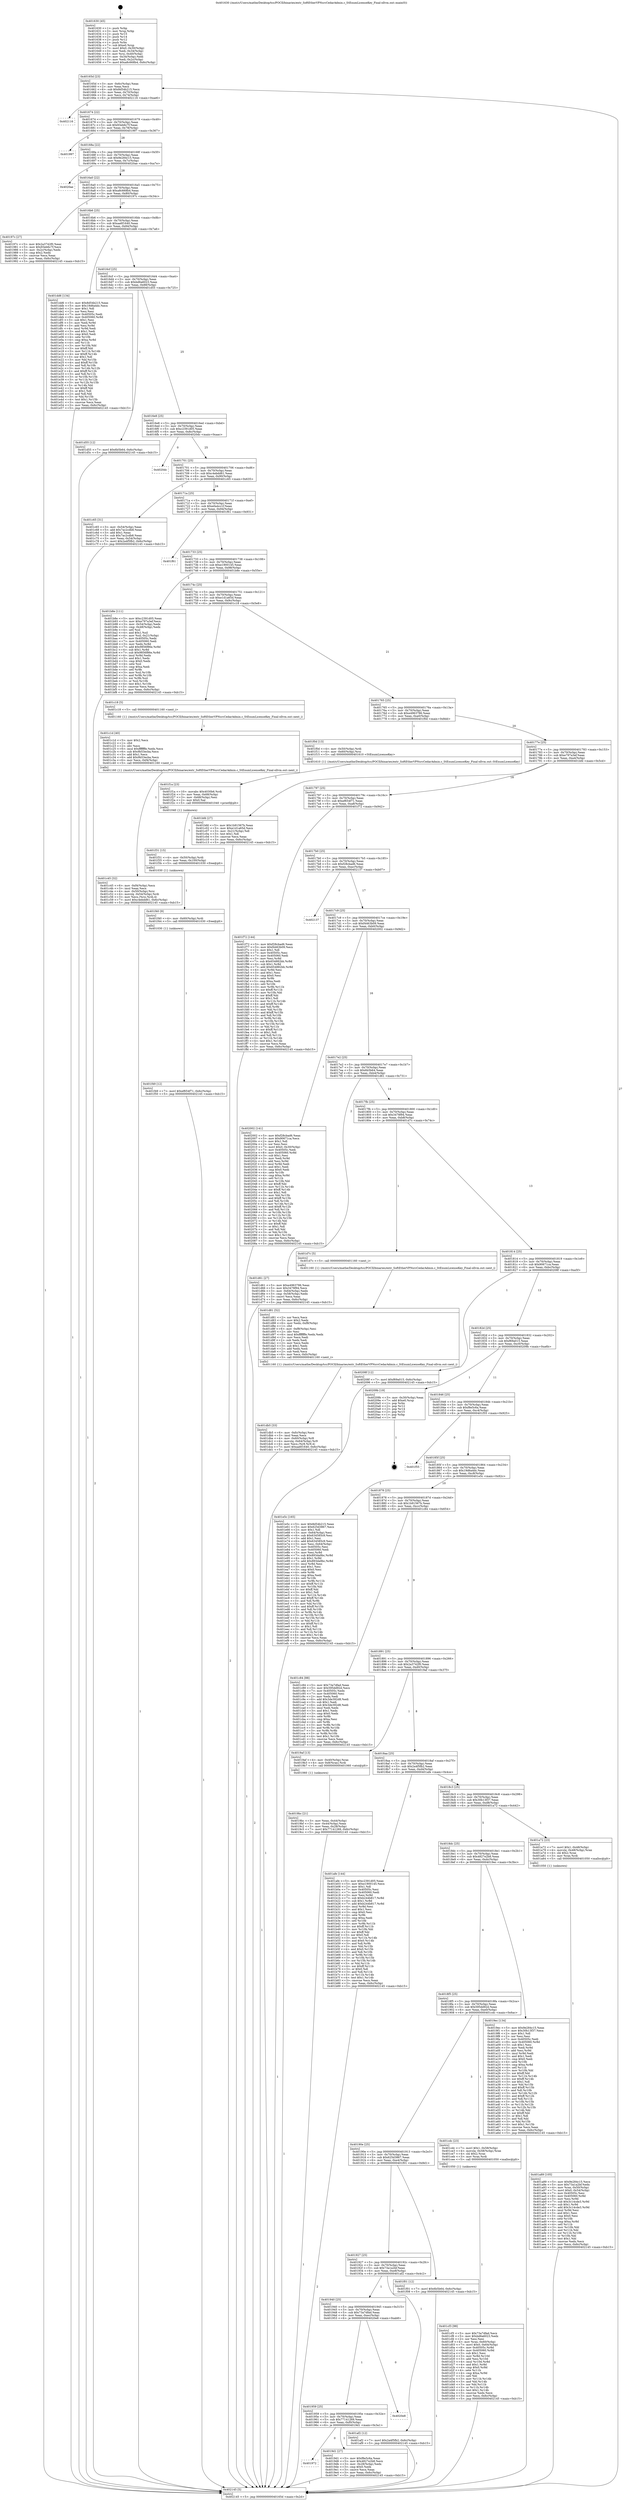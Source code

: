 digraph "0x401630" {
  label = "0x401630 (/mnt/c/Users/mathe/Desktop/tcc/POCII/binaries/extr_SoftEtherVPNsrcCedarAdmin.c_StEnumLicenseKey_Final-ollvm.out::main(0))"
  labelloc = "t"
  node[shape=record]

  Entry [label="",width=0.3,height=0.3,shape=circle,fillcolor=black,style=filled]
  "0x40165d" [label="{
     0x40165d [23]\l
     | [instrs]\l
     &nbsp;&nbsp;0x40165d \<+3\>: mov -0x6c(%rbp),%eax\l
     &nbsp;&nbsp;0x401660 \<+2\>: mov %eax,%ecx\l
     &nbsp;&nbsp;0x401662 \<+6\>: sub $0x8d54b215,%ecx\l
     &nbsp;&nbsp;0x401668 \<+3\>: mov %eax,-0x70(%rbp)\l
     &nbsp;&nbsp;0x40166b \<+3\>: mov %ecx,-0x74(%rbp)\l
     &nbsp;&nbsp;0x40166e \<+6\>: je 0000000000402116 \<main+0xae6\>\l
  }"]
  "0x402116" [label="{
     0x402116\l
  }", style=dashed]
  "0x401674" [label="{
     0x401674 [22]\l
     | [instrs]\l
     &nbsp;&nbsp;0x401674 \<+5\>: jmp 0000000000401679 \<main+0x49\>\l
     &nbsp;&nbsp;0x401679 \<+3\>: mov -0x70(%rbp),%eax\l
     &nbsp;&nbsp;0x40167c \<+5\>: sub $0x93eb6c7f,%eax\l
     &nbsp;&nbsp;0x401681 \<+3\>: mov %eax,-0x78(%rbp)\l
     &nbsp;&nbsp;0x401684 \<+6\>: je 0000000000401997 \<main+0x367\>\l
  }"]
  Exit [label="",width=0.3,height=0.3,shape=circle,fillcolor=black,style=filled,peripheries=2]
  "0x401997" [label="{
     0x401997\l
  }", style=dashed]
  "0x40168a" [label="{
     0x40168a [22]\l
     | [instrs]\l
     &nbsp;&nbsp;0x40168a \<+5\>: jmp 000000000040168f \<main+0x5f\>\l
     &nbsp;&nbsp;0x40168f \<+3\>: mov -0x70(%rbp),%eax\l
     &nbsp;&nbsp;0x401692 \<+5\>: sub $0x9e284c15,%eax\l
     &nbsp;&nbsp;0x401697 \<+3\>: mov %eax,-0x7c(%rbp)\l
     &nbsp;&nbsp;0x40169a \<+6\>: je 00000000004020ae \<main+0xa7e\>\l
  }"]
  "0x401f49" [label="{
     0x401f49 [12]\l
     | [instrs]\l
     &nbsp;&nbsp;0x401f49 \<+7\>: movl $0xef654f71,-0x6c(%rbp)\l
     &nbsp;&nbsp;0x401f50 \<+5\>: jmp 0000000000402145 \<main+0xb15\>\l
  }"]
  "0x4020ae" [label="{
     0x4020ae\l
  }", style=dashed]
  "0x4016a0" [label="{
     0x4016a0 [22]\l
     | [instrs]\l
     &nbsp;&nbsp;0x4016a0 \<+5\>: jmp 00000000004016a5 \<main+0x75\>\l
     &nbsp;&nbsp;0x4016a5 \<+3\>: mov -0x70(%rbp),%eax\l
     &nbsp;&nbsp;0x4016a8 \<+5\>: sub $0xa8c668b4,%eax\l
     &nbsp;&nbsp;0x4016ad \<+3\>: mov %eax,-0x80(%rbp)\l
     &nbsp;&nbsp;0x4016b0 \<+6\>: je 000000000040197c \<main+0x34c\>\l
  }"]
  "0x401f40" [label="{
     0x401f40 [9]\l
     | [instrs]\l
     &nbsp;&nbsp;0x401f40 \<+4\>: mov -0x60(%rbp),%rdi\l
     &nbsp;&nbsp;0x401f44 \<+5\>: call 0000000000401030 \<free@plt\>\l
     | [calls]\l
     &nbsp;&nbsp;0x401030 \{1\} (unknown)\l
  }"]
  "0x40197c" [label="{
     0x40197c [27]\l
     | [instrs]\l
     &nbsp;&nbsp;0x40197c \<+5\>: mov $0x2a3742f0,%eax\l
     &nbsp;&nbsp;0x401981 \<+5\>: mov $0x93eb6c7f,%ecx\l
     &nbsp;&nbsp;0x401986 \<+3\>: mov -0x2c(%rbp),%edx\l
     &nbsp;&nbsp;0x401989 \<+3\>: cmp $0x2,%edx\l
     &nbsp;&nbsp;0x40198c \<+3\>: cmovne %ecx,%eax\l
     &nbsp;&nbsp;0x40198f \<+3\>: mov %eax,-0x6c(%rbp)\l
     &nbsp;&nbsp;0x401992 \<+5\>: jmp 0000000000402145 \<main+0xb15\>\l
  }"]
  "0x4016b6" [label="{
     0x4016b6 [25]\l
     | [instrs]\l
     &nbsp;&nbsp;0x4016b6 \<+5\>: jmp 00000000004016bb \<main+0x8b\>\l
     &nbsp;&nbsp;0x4016bb \<+3\>: mov -0x70(%rbp),%eax\l
     &nbsp;&nbsp;0x4016be \<+5\>: sub $0xaa6f1640,%eax\l
     &nbsp;&nbsp;0x4016c3 \<+6\>: mov %eax,-0x84(%rbp)\l
     &nbsp;&nbsp;0x4016c9 \<+6\>: je 0000000000401dd6 \<main+0x7a6\>\l
  }"]
  "0x402145" [label="{
     0x402145 [5]\l
     | [instrs]\l
     &nbsp;&nbsp;0x402145 \<+5\>: jmp 000000000040165d \<main+0x2d\>\l
  }"]
  "0x401630" [label="{
     0x401630 [45]\l
     | [instrs]\l
     &nbsp;&nbsp;0x401630 \<+1\>: push %rbp\l
     &nbsp;&nbsp;0x401631 \<+3\>: mov %rsp,%rbp\l
     &nbsp;&nbsp;0x401634 \<+2\>: push %r15\l
     &nbsp;&nbsp;0x401636 \<+2\>: push %r14\l
     &nbsp;&nbsp;0x401638 \<+2\>: push %r12\l
     &nbsp;&nbsp;0x40163a \<+1\>: push %rbx\l
     &nbsp;&nbsp;0x40163b \<+7\>: sub $0xe0,%rsp\l
     &nbsp;&nbsp;0x401642 \<+7\>: movl $0x0,-0x30(%rbp)\l
     &nbsp;&nbsp;0x401649 \<+3\>: mov %edi,-0x34(%rbp)\l
     &nbsp;&nbsp;0x40164c \<+4\>: mov %rsi,-0x40(%rbp)\l
     &nbsp;&nbsp;0x401650 \<+3\>: mov -0x34(%rbp),%edi\l
     &nbsp;&nbsp;0x401653 \<+3\>: mov %edi,-0x2c(%rbp)\l
     &nbsp;&nbsp;0x401656 \<+7\>: movl $0xa8c668b4,-0x6c(%rbp)\l
  }"]
  "0x401f31" [label="{
     0x401f31 [15]\l
     | [instrs]\l
     &nbsp;&nbsp;0x401f31 \<+4\>: mov -0x50(%rbp),%rdi\l
     &nbsp;&nbsp;0x401f35 \<+6\>: mov %eax,-0x100(%rbp)\l
     &nbsp;&nbsp;0x401f3b \<+5\>: call 0000000000401030 \<free@plt\>\l
     | [calls]\l
     &nbsp;&nbsp;0x401030 \{1\} (unknown)\l
  }"]
  "0x401dd6" [label="{
     0x401dd6 [134]\l
     | [instrs]\l
     &nbsp;&nbsp;0x401dd6 \<+5\>: mov $0x8d54b215,%eax\l
     &nbsp;&nbsp;0x401ddb \<+5\>: mov $0x19d6a4dc,%ecx\l
     &nbsp;&nbsp;0x401de0 \<+2\>: mov $0x1,%dl\l
     &nbsp;&nbsp;0x401de2 \<+2\>: xor %esi,%esi\l
     &nbsp;&nbsp;0x401de4 \<+7\>: mov 0x40505c,%edi\l
     &nbsp;&nbsp;0x401deb \<+8\>: mov 0x405060,%r8d\l
     &nbsp;&nbsp;0x401df3 \<+3\>: sub $0x1,%esi\l
     &nbsp;&nbsp;0x401df6 \<+3\>: mov %edi,%r9d\l
     &nbsp;&nbsp;0x401df9 \<+3\>: add %esi,%r9d\l
     &nbsp;&nbsp;0x401dfc \<+4\>: imul %r9d,%edi\l
     &nbsp;&nbsp;0x401e00 \<+3\>: and $0x1,%edi\l
     &nbsp;&nbsp;0x401e03 \<+3\>: cmp $0x0,%edi\l
     &nbsp;&nbsp;0x401e06 \<+4\>: sete %r10b\l
     &nbsp;&nbsp;0x401e0a \<+4\>: cmp $0xa,%r8d\l
     &nbsp;&nbsp;0x401e0e \<+4\>: setl %r11b\l
     &nbsp;&nbsp;0x401e12 \<+3\>: mov %r10b,%bl\l
     &nbsp;&nbsp;0x401e15 \<+3\>: xor $0xff,%bl\l
     &nbsp;&nbsp;0x401e18 \<+3\>: mov %r11b,%r14b\l
     &nbsp;&nbsp;0x401e1b \<+4\>: xor $0xff,%r14b\l
     &nbsp;&nbsp;0x401e1f \<+3\>: xor $0x1,%dl\l
     &nbsp;&nbsp;0x401e22 \<+3\>: mov %bl,%r15b\l
     &nbsp;&nbsp;0x401e25 \<+4\>: and $0xff,%r15b\l
     &nbsp;&nbsp;0x401e29 \<+3\>: and %dl,%r10b\l
     &nbsp;&nbsp;0x401e2c \<+3\>: mov %r14b,%r12b\l
     &nbsp;&nbsp;0x401e2f \<+4\>: and $0xff,%r12b\l
     &nbsp;&nbsp;0x401e33 \<+3\>: and %dl,%r11b\l
     &nbsp;&nbsp;0x401e36 \<+3\>: or %r10b,%r15b\l
     &nbsp;&nbsp;0x401e39 \<+3\>: or %r11b,%r12b\l
     &nbsp;&nbsp;0x401e3c \<+3\>: xor %r12b,%r15b\l
     &nbsp;&nbsp;0x401e3f \<+3\>: or %r14b,%bl\l
     &nbsp;&nbsp;0x401e42 \<+3\>: xor $0xff,%bl\l
     &nbsp;&nbsp;0x401e45 \<+3\>: or $0x1,%dl\l
     &nbsp;&nbsp;0x401e48 \<+2\>: and %dl,%bl\l
     &nbsp;&nbsp;0x401e4a \<+3\>: or %bl,%r15b\l
     &nbsp;&nbsp;0x401e4d \<+4\>: test $0x1,%r15b\l
     &nbsp;&nbsp;0x401e51 \<+3\>: cmovne %ecx,%eax\l
     &nbsp;&nbsp;0x401e54 \<+3\>: mov %eax,-0x6c(%rbp)\l
     &nbsp;&nbsp;0x401e57 \<+5\>: jmp 0000000000402145 \<main+0xb15\>\l
  }"]
  "0x4016cf" [label="{
     0x4016cf [25]\l
     | [instrs]\l
     &nbsp;&nbsp;0x4016cf \<+5\>: jmp 00000000004016d4 \<main+0xa4\>\l
     &nbsp;&nbsp;0x4016d4 \<+3\>: mov -0x70(%rbp),%eax\l
     &nbsp;&nbsp;0x4016d7 \<+5\>: sub $0xbd6a6023,%eax\l
     &nbsp;&nbsp;0x4016dc \<+6\>: mov %eax,-0x88(%rbp)\l
     &nbsp;&nbsp;0x4016e2 \<+6\>: je 0000000000401d55 \<main+0x725\>\l
  }"]
  "0x401f1a" [label="{
     0x401f1a [23]\l
     | [instrs]\l
     &nbsp;&nbsp;0x401f1a \<+10\>: movabs $0x4030b6,%rdi\l
     &nbsp;&nbsp;0x401f24 \<+3\>: mov %eax,-0x68(%rbp)\l
     &nbsp;&nbsp;0x401f27 \<+3\>: mov -0x68(%rbp),%esi\l
     &nbsp;&nbsp;0x401f2a \<+2\>: mov $0x0,%al\l
     &nbsp;&nbsp;0x401f2c \<+5\>: call 0000000000401040 \<printf@plt\>\l
     | [calls]\l
     &nbsp;&nbsp;0x401040 \{1\} (unknown)\l
  }"]
  "0x401d55" [label="{
     0x401d55 [12]\l
     | [instrs]\l
     &nbsp;&nbsp;0x401d55 \<+7\>: movl $0x6b5b64,-0x6c(%rbp)\l
     &nbsp;&nbsp;0x401d5c \<+5\>: jmp 0000000000402145 \<main+0xb15\>\l
  }"]
  "0x4016e8" [label="{
     0x4016e8 [25]\l
     | [instrs]\l
     &nbsp;&nbsp;0x4016e8 \<+5\>: jmp 00000000004016ed \<main+0xbd\>\l
     &nbsp;&nbsp;0x4016ed \<+3\>: mov -0x70(%rbp),%eax\l
     &nbsp;&nbsp;0x4016f0 \<+5\>: sub $0xc2391d05,%eax\l
     &nbsp;&nbsp;0x4016f5 \<+6\>: mov %eax,-0x8c(%rbp)\l
     &nbsp;&nbsp;0x4016fb \<+6\>: je 00000000004020dc \<main+0xaac\>\l
  }"]
  "0x401db5" [label="{
     0x401db5 [33]\l
     | [instrs]\l
     &nbsp;&nbsp;0x401db5 \<+6\>: mov -0xfc(%rbp),%ecx\l
     &nbsp;&nbsp;0x401dbb \<+3\>: imul %eax,%ecx\l
     &nbsp;&nbsp;0x401dbe \<+4\>: mov -0x60(%rbp),%r8\l
     &nbsp;&nbsp;0x401dc2 \<+4\>: movslq -0x64(%rbp),%r9\l
     &nbsp;&nbsp;0x401dc6 \<+4\>: mov %ecx,(%r8,%r9,4)\l
     &nbsp;&nbsp;0x401dca \<+7\>: movl $0xaa6f1640,-0x6c(%rbp)\l
     &nbsp;&nbsp;0x401dd1 \<+5\>: jmp 0000000000402145 \<main+0xb15\>\l
  }"]
  "0x4020dc" [label="{
     0x4020dc\l
  }", style=dashed]
  "0x401701" [label="{
     0x401701 [25]\l
     | [instrs]\l
     &nbsp;&nbsp;0x401701 \<+5\>: jmp 0000000000401706 \<main+0xd6\>\l
     &nbsp;&nbsp;0x401706 \<+3\>: mov -0x70(%rbp),%eax\l
     &nbsp;&nbsp;0x401709 \<+5\>: sub $0xc4ebdd61,%eax\l
     &nbsp;&nbsp;0x40170e \<+6\>: mov %eax,-0x90(%rbp)\l
     &nbsp;&nbsp;0x401714 \<+6\>: je 0000000000401c65 \<main+0x635\>\l
  }"]
  "0x401d81" [label="{
     0x401d81 [52]\l
     | [instrs]\l
     &nbsp;&nbsp;0x401d81 \<+2\>: xor %ecx,%ecx\l
     &nbsp;&nbsp;0x401d83 \<+5\>: mov $0x2,%edx\l
     &nbsp;&nbsp;0x401d88 \<+6\>: mov %edx,-0xf8(%rbp)\l
     &nbsp;&nbsp;0x401d8e \<+1\>: cltd\l
     &nbsp;&nbsp;0x401d8f \<+6\>: mov -0xf8(%rbp),%esi\l
     &nbsp;&nbsp;0x401d95 \<+2\>: idiv %esi\l
     &nbsp;&nbsp;0x401d97 \<+6\>: imul $0xfffffffe,%edx,%edx\l
     &nbsp;&nbsp;0x401d9d \<+2\>: mov %ecx,%edi\l
     &nbsp;&nbsp;0x401d9f \<+2\>: sub %edx,%edi\l
     &nbsp;&nbsp;0x401da1 \<+2\>: mov %ecx,%edx\l
     &nbsp;&nbsp;0x401da3 \<+3\>: sub $0x1,%edx\l
     &nbsp;&nbsp;0x401da6 \<+2\>: add %edx,%edi\l
     &nbsp;&nbsp;0x401da8 \<+2\>: sub %edi,%ecx\l
     &nbsp;&nbsp;0x401daa \<+6\>: mov %ecx,-0xfc(%rbp)\l
     &nbsp;&nbsp;0x401db0 \<+5\>: call 0000000000401160 \<next_i\>\l
     | [calls]\l
     &nbsp;&nbsp;0x401160 \{1\} (/mnt/c/Users/mathe/Desktop/tcc/POCII/binaries/extr_SoftEtherVPNsrcCedarAdmin.c_StEnumLicenseKey_Final-ollvm.out::next_i)\l
  }"]
  "0x401c65" [label="{
     0x401c65 [31]\l
     | [instrs]\l
     &nbsp;&nbsp;0x401c65 \<+3\>: mov -0x54(%rbp),%eax\l
     &nbsp;&nbsp;0x401c68 \<+5\>: add $0x7ac2cdb8,%eax\l
     &nbsp;&nbsp;0x401c6d \<+3\>: add $0x1,%eax\l
     &nbsp;&nbsp;0x401c70 \<+5\>: sub $0x7ac2cdb8,%eax\l
     &nbsp;&nbsp;0x401c75 \<+3\>: mov %eax,-0x54(%rbp)\l
     &nbsp;&nbsp;0x401c78 \<+7\>: movl $0x2a4f5fb2,-0x6c(%rbp)\l
     &nbsp;&nbsp;0x401c7f \<+5\>: jmp 0000000000402145 \<main+0xb15\>\l
  }"]
  "0x40171a" [label="{
     0x40171a [25]\l
     | [instrs]\l
     &nbsp;&nbsp;0x40171a \<+5\>: jmp 000000000040171f \<main+0xef\>\l
     &nbsp;&nbsp;0x40171f \<+3\>: mov -0x70(%rbp),%eax\l
     &nbsp;&nbsp;0x401722 \<+5\>: sub $0xe0a4cc1f,%eax\l
     &nbsp;&nbsp;0x401727 \<+6\>: mov %eax,-0x94(%rbp)\l
     &nbsp;&nbsp;0x40172d \<+6\>: je 0000000000401f61 \<main+0x931\>\l
  }"]
  "0x401cf3" [label="{
     0x401cf3 [98]\l
     | [instrs]\l
     &nbsp;&nbsp;0x401cf3 \<+5\>: mov $0x73a7dfad,%ecx\l
     &nbsp;&nbsp;0x401cf8 \<+5\>: mov $0xbd6a6023,%edx\l
     &nbsp;&nbsp;0x401cfd \<+2\>: xor %esi,%esi\l
     &nbsp;&nbsp;0x401cff \<+4\>: mov %rax,-0x60(%rbp)\l
     &nbsp;&nbsp;0x401d03 \<+7\>: movl $0x0,-0x64(%rbp)\l
     &nbsp;&nbsp;0x401d0a \<+8\>: mov 0x40505c,%r8d\l
     &nbsp;&nbsp;0x401d12 \<+8\>: mov 0x405060,%r9d\l
     &nbsp;&nbsp;0x401d1a \<+3\>: sub $0x1,%esi\l
     &nbsp;&nbsp;0x401d1d \<+3\>: mov %r8d,%r10d\l
     &nbsp;&nbsp;0x401d20 \<+3\>: add %esi,%r10d\l
     &nbsp;&nbsp;0x401d23 \<+4\>: imul %r10d,%r8d\l
     &nbsp;&nbsp;0x401d27 \<+4\>: and $0x1,%r8d\l
     &nbsp;&nbsp;0x401d2b \<+4\>: cmp $0x0,%r8d\l
     &nbsp;&nbsp;0x401d2f \<+4\>: sete %r11b\l
     &nbsp;&nbsp;0x401d33 \<+4\>: cmp $0xa,%r9d\l
     &nbsp;&nbsp;0x401d37 \<+3\>: setl %bl\l
     &nbsp;&nbsp;0x401d3a \<+3\>: mov %r11b,%r14b\l
     &nbsp;&nbsp;0x401d3d \<+3\>: and %bl,%r14b\l
     &nbsp;&nbsp;0x401d40 \<+3\>: xor %bl,%r11b\l
     &nbsp;&nbsp;0x401d43 \<+3\>: or %r11b,%r14b\l
     &nbsp;&nbsp;0x401d46 \<+4\>: test $0x1,%r14b\l
     &nbsp;&nbsp;0x401d4a \<+3\>: cmovne %edx,%ecx\l
     &nbsp;&nbsp;0x401d4d \<+3\>: mov %ecx,-0x6c(%rbp)\l
     &nbsp;&nbsp;0x401d50 \<+5\>: jmp 0000000000402145 \<main+0xb15\>\l
  }"]
  "0x401f61" [label="{
     0x401f61\l
  }", style=dashed]
  "0x401733" [label="{
     0x401733 [25]\l
     | [instrs]\l
     &nbsp;&nbsp;0x401733 \<+5\>: jmp 0000000000401738 \<main+0x108\>\l
     &nbsp;&nbsp;0x401738 \<+3\>: mov -0x70(%rbp),%eax\l
     &nbsp;&nbsp;0x40173b \<+5\>: sub $0xe1900145,%eax\l
     &nbsp;&nbsp;0x401740 \<+6\>: mov %eax,-0x98(%rbp)\l
     &nbsp;&nbsp;0x401746 \<+6\>: je 0000000000401b8e \<main+0x55e\>\l
  }"]
  "0x401c45" [label="{
     0x401c45 [32]\l
     | [instrs]\l
     &nbsp;&nbsp;0x401c45 \<+6\>: mov -0xf4(%rbp),%ecx\l
     &nbsp;&nbsp;0x401c4b \<+3\>: imul %eax,%ecx\l
     &nbsp;&nbsp;0x401c4e \<+4\>: mov -0x50(%rbp),%rsi\l
     &nbsp;&nbsp;0x401c52 \<+4\>: movslq -0x54(%rbp),%rdi\l
     &nbsp;&nbsp;0x401c56 \<+3\>: mov %ecx,(%rsi,%rdi,4)\l
     &nbsp;&nbsp;0x401c59 \<+7\>: movl $0xc4ebdd61,-0x6c(%rbp)\l
     &nbsp;&nbsp;0x401c60 \<+5\>: jmp 0000000000402145 \<main+0xb15\>\l
  }"]
  "0x401b8e" [label="{
     0x401b8e [111]\l
     | [instrs]\l
     &nbsp;&nbsp;0x401b8e \<+5\>: mov $0xc2391d05,%eax\l
     &nbsp;&nbsp;0x401b93 \<+5\>: mov $0xe797a3ef,%ecx\l
     &nbsp;&nbsp;0x401b98 \<+3\>: mov -0x54(%rbp),%edx\l
     &nbsp;&nbsp;0x401b9b \<+3\>: cmp -0x48(%rbp),%edx\l
     &nbsp;&nbsp;0x401b9e \<+4\>: setl %sil\l
     &nbsp;&nbsp;0x401ba2 \<+4\>: and $0x1,%sil\l
     &nbsp;&nbsp;0x401ba6 \<+4\>: mov %sil,-0x21(%rbp)\l
     &nbsp;&nbsp;0x401baa \<+7\>: mov 0x40505c,%edx\l
     &nbsp;&nbsp;0x401bb1 \<+7\>: mov 0x405060,%edi\l
     &nbsp;&nbsp;0x401bb8 \<+3\>: mov %edx,%r8d\l
     &nbsp;&nbsp;0x401bbb \<+7\>: add $0x9856f86e,%r8d\l
     &nbsp;&nbsp;0x401bc2 \<+4\>: sub $0x1,%r8d\l
     &nbsp;&nbsp;0x401bc6 \<+7\>: sub $0x9856f86e,%r8d\l
     &nbsp;&nbsp;0x401bcd \<+4\>: imul %r8d,%edx\l
     &nbsp;&nbsp;0x401bd1 \<+3\>: and $0x1,%edx\l
     &nbsp;&nbsp;0x401bd4 \<+3\>: cmp $0x0,%edx\l
     &nbsp;&nbsp;0x401bd7 \<+4\>: sete %sil\l
     &nbsp;&nbsp;0x401bdb \<+3\>: cmp $0xa,%edi\l
     &nbsp;&nbsp;0x401bde \<+4\>: setl %r9b\l
     &nbsp;&nbsp;0x401be2 \<+3\>: mov %sil,%r10b\l
     &nbsp;&nbsp;0x401be5 \<+3\>: and %r9b,%r10b\l
     &nbsp;&nbsp;0x401be8 \<+3\>: xor %r9b,%sil\l
     &nbsp;&nbsp;0x401beb \<+3\>: or %sil,%r10b\l
     &nbsp;&nbsp;0x401bee \<+4\>: test $0x1,%r10b\l
     &nbsp;&nbsp;0x401bf2 \<+3\>: cmovne %ecx,%eax\l
     &nbsp;&nbsp;0x401bf5 \<+3\>: mov %eax,-0x6c(%rbp)\l
     &nbsp;&nbsp;0x401bf8 \<+5\>: jmp 0000000000402145 \<main+0xb15\>\l
  }"]
  "0x40174c" [label="{
     0x40174c [25]\l
     | [instrs]\l
     &nbsp;&nbsp;0x40174c \<+5\>: jmp 0000000000401751 \<main+0x121\>\l
     &nbsp;&nbsp;0x401751 \<+3\>: mov -0x70(%rbp),%eax\l
     &nbsp;&nbsp;0x401754 \<+5\>: sub $0xe1d1a65d,%eax\l
     &nbsp;&nbsp;0x401759 \<+6\>: mov %eax,-0x9c(%rbp)\l
     &nbsp;&nbsp;0x40175f \<+6\>: je 0000000000401c18 \<main+0x5e8\>\l
  }"]
  "0x401c1d" [label="{
     0x401c1d [40]\l
     | [instrs]\l
     &nbsp;&nbsp;0x401c1d \<+5\>: mov $0x2,%ecx\l
     &nbsp;&nbsp;0x401c22 \<+1\>: cltd\l
     &nbsp;&nbsp;0x401c23 \<+2\>: idiv %ecx\l
     &nbsp;&nbsp;0x401c25 \<+6\>: imul $0xfffffffe,%edx,%ecx\l
     &nbsp;&nbsp;0x401c2b \<+6\>: sub $0x9b53ecba,%ecx\l
     &nbsp;&nbsp;0x401c31 \<+3\>: add $0x1,%ecx\l
     &nbsp;&nbsp;0x401c34 \<+6\>: add $0x9b53ecba,%ecx\l
     &nbsp;&nbsp;0x401c3a \<+6\>: mov %ecx,-0xf4(%rbp)\l
     &nbsp;&nbsp;0x401c40 \<+5\>: call 0000000000401160 \<next_i\>\l
     | [calls]\l
     &nbsp;&nbsp;0x401160 \{1\} (/mnt/c/Users/mathe/Desktop/tcc/POCII/binaries/extr_SoftEtherVPNsrcCedarAdmin.c_StEnumLicenseKey_Final-ollvm.out::next_i)\l
  }"]
  "0x401c18" [label="{
     0x401c18 [5]\l
     | [instrs]\l
     &nbsp;&nbsp;0x401c18 \<+5\>: call 0000000000401160 \<next_i\>\l
     | [calls]\l
     &nbsp;&nbsp;0x401160 \{1\} (/mnt/c/Users/mathe/Desktop/tcc/POCII/binaries/extr_SoftEtherVPNsrcCedarAdmin.c_StEnumLicenseKey_Final-ollvm.out::next_i)\l
  }"]
  "0x401765" [label="{
     0x401765 [25]\l
     | [instrs]\l
     &nbsp;&nbsp;0x401765 \<+5\>: jmp 000000000040176a \<main+0x13a\>\l
     &nbsp;&nbsp;0x40176a \<+3\>: mov -0x70(%rbp),%eax\l
     &nbsp;&nbsp;0x40176d \<+5\>: sub $0xe4963786,%eax\l
     &nbsp;&nbsp;0x401772 \<+6\>: mov %eax,-0xa0(%rbp)\l
     &nbsp;&nbsp;0x401778 \<+6\>: je 0000000000401f0d \<main+0x8dd\>\l
  }"]
  "0x401a89" [label="{
     0x401a89 [105]\l
     | [instrs]\l
     &nbsp;&nbsp;0x401a89 \<+5\>: mov $0x9e284c15,%ecx\l
     &nbsp;&nbsp;0x401a8e \<+5\>: mov $0x73a1a2bf,%edx\l
     &nbsp;&nbsp;0x401a93 \<+4\>: mov %rax,-0x50(%rbp)\l
     &nbsp;&nbsp;0x401a97 \<+7\>: movl $0x0,-0x54(%rbp)\l
     &nbsp;&nbsp;0x401a9e \<+7\>: mov 0x40505c,%esi\l
     &nbsp;&nbsp;0x401aa5 \<+8\>: mov 0x405060,%r8d\l
     &nbsp;&nbsp;0x401aad \<+3\>: mov %esi,%r9d\l
     &nbsp;&nbsp;0x401ab0 \<+7\>: sub $0x3c14cde3,%r9d\l
     &nbsp;&nbsp;0x401ab7 \<+4\>: sub $0x1,%r9d\l
     &nbsp;&nbsp;0x401abb \<+7\>: add $0x3c14cde3,%r9d\l
     &nbsp;&nbsp;0x401ac2 \<+4\>: imul %r9d,%esi\l
     &nbsp;&nbsp;0x401ac6 \<+3\>: and $0x1,%esi\l
     &nbsp;&nbsp;0x401ac9 \<+3\>: cmp $0x0,%esi\l
     &nbsp;&nbsp;0x401acc \<+4\>: sete %r10b\l
     &nbsp;&nbsp;0x401ad0 \<+4\>: cmp $0xa,%r8d\l
     &nbsp;&nbsp;0x401ad4 \<+4\>: setl %r11b\l
     &nbsp;&nbsp;0x401ad8 \<+3\>: mov %r10b,%bl\l
     &nbsp;&nbsp;0x401adb \<+3\>: and %r11b,%bl\l
     &nbsp;&nbsp;0x401ade \<+3\>: xor %r11b,%r10b\l
     &nbsp;&nbsp;0x401ae1 \<+3\>: or %r10b,%bl\l
     &nbsp;&nbsp;0x401ae4 \<+3\>: test $0x1,%bl\l
     &nbsp;&nbsp;0x401ae7 \<+3\>: cmovne %edx,%ecx\l
     &nbsp;&nbsp;0x401aea \<+3\>: mov %ecx,-0x6c(%rbp)\l
     &nbsp;&nbsp;0x401aed \<+5\>: jmp 0000000000402145 \<main+0xb15\>\l
  }"]
  "0x401f0d" [label="{
     0x401f0d [13]\l
     | [instrs]\l
     &nbsp;&nbsp;0x401f0d \<+4\>: mov -0x50(%rbp),%rdi\l
     &nbsp;&nbsp;0x401f11 \<+4\>: mov -0x60(%rbp),%rsi\l
     &nbsp;&nbsp;0x401f15 \<+5\>: call 0000000000401610 \<StEnumLicenseKey\>\l
     | [calls]\l
     &nbsp;&nbsp;0x401610 \{1\} (/mnt/c/Users/mathe/Desktop/tcc/POCII/binaries/extr_SoftEtherVPNsrcCedarAdmin.c_StEnumLicenseKey_Final-ollvm.out::StEnumLicenseKey)\l
  }"]
  "0x40177e" [label="{
     0x40177e [25]\l
     | [instrs]\l
     &nbsp;&nbsp;0x40177e \<+5\>: jmp 0000000000401783 \<main+0x153\>\l
     &nbsp;&nbsp;0x401783 \<+3\>: mov -0x70(%rbp),%eax\l
     &nbsp;&nbsp;0x401786 \<+5\>: sub $0xe797a3ef,%eax\l
     &nbsp;&nbsp;0x40178b \<+6\>: mov %eax,-0xa4(%rbp)\l
     &nbsp;&nbsp;0x401791 \<+6\>: je 0000000000401bfd \<main+0x5cd\>\l
  }"]
  "0x401972" [label="{
     0x401972\l
  }", style=dashed]
  "0x401bfd" [label="{
     0x401bfd [27]\l
     | [instrs]\l
     &nbsp;&nbsp;0x401bfd \<+5\>: mov $0x1b91567b,%eax\l
     &nbsp;&nbsp;0x401c02 \<+5\>: mov $0xe1d1a65d,%ecx\l
     &nbsp;&nbsp;0x401c07 \<+3\>: mov -0x21(%rbp),%dl\l
     &nbsp;&nbsp;0x401c0a \<+3\>: test $0x1,%dl\l
     &nbsp;&nbsp;0x401c0d \<+3\>: cmovne %ecx,%eax\l
     &nbsp;&nbsp;0x401c10 \<+3\>: mov %eax,-0x6c(%rbp)\l
     &nbsp;&nbsp;0x401c13 \<+5\>: jmp 0000000000402145 \<main+0xb15\>\l
  }"]
  "0x401797" [label="{
     0x401797 [25]\l
     | [instrs]\l
     &nbsp;&nbsp;0x401797 \<+5\>: jmp 000000000040179c \<main+0x16c\>\l
     &nbsp;&nbsp;0x40179c \<+3\>: mov -0x70(%rbp),%eax\l
     &nbsp;&nbsp;0x40179f \<+5\>: sub $0xef654f71,%eax\l
     &nbsp;&nbsp;0x4017a4 \<+6\>: mov %eax,-0xa8(%rbp)\l
     &nbsp;&nbsp;0x4017aa \<+6\>: je 0000000000401f72 \<main+0x942\>\l
  }"]
  "0x4019d1" [label="{
     0x4019d1 [27]\l
     | [instrs]\l
     &nbsp;&nbsp;0x4019d1 \<+5\>: mov $0xf8e5c6a,%eax\l
     &nbsp;&nbsp;0x4019d6 \<+5\>: mov $0x4827e2b8,%ecx\l
     &nbsp;&nbsp;0x4019db \<+3\>: mov -0x28(%rbp),%edx\l
     &nbsp;&nbsp;0x4019de \<+3\>: cmp $0x0,%edx\l
     &nbsp;&nbsp;0x4019e1 \<+3\>: cmove %ecx,%eax\l
     &nbsp;&nbsp;0x4019e4 \<+3\>: mov %eax,-0x6c(%rbp)\l
     &nbsp;&nbsp;0x4019e7 \<+5\>: jmp 0000000000402145 \<main+0xb15\>\l
  }"]
  "0x401f72" [label="{
     0x401f72 [144]\l
     | [instrs]\l
     &nbsp;&nbsp;0x401f72 \<+5\>: mov $0xf28cbad6,%eax\l
     &nbsp;&nbsp;0x401f77 \<+5\>: mov $0xf4463b09,%ecx\l
     &nbsp;&nbsp;0x401f7c \<+2\>: mov $0x1,%dl\l
     &nbsp;&nbsp;0x401f7e \<+7\>: mov 0x40505c,%esi\l
     &nbsp;&nbsp;0x401f85 \<+7\>: mov 0x405060,%edi\l
     &nbsp;&nbsp;0x401f8c \<+3\>: mov %esi,%r8d\l
     &nbsp;&nbsp;0x401f8f \<+7\>: sub $0x654882bb,%r8d\l
     &nbsp;&nbsp;0x401f96 \<+4\>: sub $0x1,%r8d\l
     &nbsp;&nbsp;0x401f9a \<+7\>: add $0x654882bb,%r8d\l
     &nbsp;&nbsp;0x401fa1 \<+4\>: imul %r8d,%esi\l
     &nbsp;&nbsp;0x401fa5 \<+3\>: and $0x1,%esi\l
     &nbsp;&nbsp;0x401fa8 \<+3\>: cmp $0x0,%esi\l
     &nbsp;&nbsp;0x401fab \<+4\>: sete %r9b\l
     &nbsp;&nbsp;0x401faf \<+3\>: cmp $0xa,%edi\l
     &nbsp;&nbsp;0x401fb2 \<+4\>: setl %r10b\l
     &nbsp;&nbsp;0x401fb6 \<+3\>: mov %r9b,%r11b\l
     &nbsp;&nbsp;0x401fb9 \<+4\>: xor $0xff,%r11b\l
     &nbsp;&nbsp;0x401fbd \<+3\>: mov %r10b,%bl\l
     &nbsp;&nbsp;0x401fc0 \<+3\>: xor $0xff,%bl\l
     &nbsp;&nbsp;0x401fc3 \<+3\>: xor $0x1,%dl\l
     &nbsp;&nbsp;0x401fc6 \<+3\>: mov %r11b,%r14b\l
     &nbsp;&nbsp;0x401fc9 \<+4\>: and $0xff,%r14b\l
     &nbsp;&nbsp;0x401fcd \<+3\>: and %dl,%r9b\l
     &nbsp;&nbsp;0x401fd0 \<+3\>: mov %bl,%r15b\l
     &nbsp;&nbsp;0x401fd3 \<+4\>: and $0xff,%r15b\l
     &nbsp;&nbsp;0x401fd7 \<+3\>: and %dl,%r10b\l
     &nbsp;&nbsp;0x401fda \<+3\>: or %r9b,%r14b\l
     &nbsp;&nbsp;0x401fdd \<+3\>: or %r10b,%r15b\l
     &nbsp;&nbsp;0x401fe0 \<+3\>: xor %r15b,%r14b\l
     &nbsp;&nbsp;0x401fe3 \<+3\>: or %bl,%r11b\l
     &nbsp;&nbsp;0x401fe6 \<+4\>: xor $0xff,%r11b\l
     &nbsp;&nbsp;0x401fea \<+3\>: or $0x1,%dl\l
     &nbsp;&nbsp;0x401fed \<+3\>: and %dl,%r11b\l
     &nbsp;&nbsp;0x401ff0 \<+3\>: or %r11b,%r14b\l
     &nbsp;&nbsp;0x401ff3 \<+4\>: test $0x1,%r14b\l
     &nbsp;&nbsp;0x401ff7 \<+3\>: cmovne %ecx,%eax\l
     &nbsp;&nbsp;0x401ffa \<+3\>: mov %eax,-0x6c(%rbp)\l
     &nbsp;&nbsp;0x401ffd \<+5\>: jmp 0000000000402145 \<main+0xb15\>\l
  }"]
  "0x4017b0" [label="{
     0x4017b0 [25]\l
     | [instrs]\l
     &nbsp;&nbsp;0x4017b0 \<+5\>: jmp 00000000004017b5 \<main+0x185\>\l
     &nbsp;&nbsp;0x4017b5 \<+3\>: mov -0x70(%rbp),%eax\l
     &nbsp;&nbsp;0x4017b8 \<+5\>: sub $0xf28cbad6,%eax\l
     &nbsp;&nbsp;0x4017bd \<+6\>: mov %eax,-0xac(%rbp)\l
     &nbsp;&nbsp;0x4017c3 \<+6\>: je 0000000000402137 \<main+0xb07\>\l
  }"]
  "0x401959" [label="{
     0x401959 [25]\l
     | [instrs]\l
     &nbsp;&nbsp;0x401959 \<+5\>: jmp 000000000040195e \<main+0x32e\>\l
     &nbsp;&nbsp;0x40195e \<+3\>: mov -0x70(%rbp),%eax\l
     &nbsp;&nbsp;0x401961 \<+5\>: sub $0x77141269,%eax\l
     &nbsp;&nbsp;0x401966 \<+6\>: mov %eax,-0xf0(%rbp)\l
     &nbsp;&nbsp;0x40196c \<+6\>: je 00000000004019d1 \<main+0x3a1\>\l
  }"]
  "0x402137" [label="{
     0x402137\l
  }", style=dashed]
  "0x4017c9" [label="{
     0x4017c9 [25]\l
     | [instrs]\l
     &nbsp;&nbsp;0x4017c9 \<+5\>: jmp 00000000004017ce \<main+0x19e\>\l
     &nbsp;&nbsp;0x4017ce \<+3\>: mov -0x70(%rbp),%eax\l
     &nbsp;&nbsp;0x4017d1 \<+5\>: sub $0xf4463b09,%eax\l
     &nbsp;&nbsp;0x4017d6 \<+6\>: mov %eax,-0xb0(%rbp)\l
     &nbsp;&nbsp;0x4017dc \<+6\>: je 0000000000402002 \<main+0x9d2\>\l
  }"]
  "0x4020e8" [label="{
     0x4020e8\l
  }", style=dashed]
  "0x402002" [label="{
     0x402002 [141]\l
     | [instrs]\l
     &nbsp;&nbsp;0x402002 \<+5\>: mov $0xf28cbad6,%eax\l
     &nbsp;&nbsp;0x402007 \<+5\>: mov $0x90671ca,%ecx\l
     &nbsp;&nbsp;0x40200c \<+2\>: mov $0x1,%dl\l
     &nbsp;&nbsp;0x40200e \<+2\>: xor %esi,%esi\l
     &nbsp;&nbsp;0x402010 \<+7\>: movl $0x0,-0x30(%rbp)\l
     &nbsp;&nbsp;0x402017 \<+7\>: mov 0x40505c,%edi\l
     &nbsp;&nbsp;0x40201e \<+8\>: mov 0x405060,%r8d\l
     &nbsp;&nbsp;0x402026 \<+3\>: sub $0x1,%esi\l
     &nbsp;&nbsp;0x402029 \<+3\>: mov %edi,%r9d\l
     &nbsp;&nbsp;0x40202c \<+3\>: add %esi,%r9d\l
     &nbsp;&nbsp;0x40202f \<+4\>: imul %r9d,%edi\l
     &nbsp;&nbsp;0x402033 \<+3\>: and $0x1,%edi\l
     &nbsp;&nbsp;0x402036 \<+3\>: cmp $0x0,%edi\l
     &nbsp;&nbsp;0x402039 \<+4\>: sete %r10b\l
     &nbsp;&nbsp;0x40203d \<+4\>: cmp $0xa,%r8d\l
     &nbsp;&nbsp;0x402041 \<+4\>: setl %r11b\l
     &nbsp;&nbsp;0x402045 \<+3\>: mov %r10b,%bl\l
     &nbsp;&nbsp;0x402048 \<+3\>: xor $0xff,%bl\l
     &nbsp;&nbsp;0x40204b \<+3\>: mov %r11b,%r14b\l
     &nbsp;&nbsp;0x40204e \<+4\>: xor $0xff,%r14b\l
     &nbsp;&nbsp;0x402052 \<+3\>: xor $0x1,%dl\l
     &nbsp;&nbsp;0x402055 \<+3\>: mov %bl,%r15b\l
     &nbsp;&nbsp;0x402058 \<+4\>: and $0xff,%r15b\l
     &nbsp;&nbsp;0x40205c \<+3\>: and %dl,%r10b\l
     &nbsp;&nbsp;0x40205f \<+3\>: mov %r14b,%r12b\l
     &nbsp;&nbsp;0x402062 \<+4\>: and $0xff,%r12b\l
     &nbsp;&nbsp;0x402066 \<+3\>: and %dl,%r11b\l
     &nbsp;&nbsp;0x402069 \<+3\>: or %r10b,%r15b\l
     &nbsp;&nbsp;0x40206c \<+3\>: or %r11b,%r12b\l
     &nbsp;&nbsp;0x40206f \<+3\>: xor %r12b,%r15b\l
     &nbsp;&nbsp;0x402072 \<+3\>: or %r14b,%bl\l
     &nbsp;&nbsp;0x402075 \<+3\>: xor $0xff,%bl\l
     &nbsp;&nbsp;0x402078 \<+3\>: or $0x1,%dl\l
     &nbsp;&nbsp;0x40207b \<+2\>: and %dl,%bl\l
     &nbsp;&nbsp;0x40207d \<+3\>: or %bl,%r15b\l
     &nbsp;&nbsp;0x402080 \<+4\>: test $0x1,%r15b\l
     &nbsp;&nbsp;0x402084 \<+3\>: cmovne %ecx,%eax\l
     &nbsp;&nbsp;0x402087 \<+3\>: mov %eax,-0x6c(%rbp)\l
     &nbsp;&nbsp;0x40208a \<+5\>: jmp 0000000000402145 \<main+0xb15\>\l
  }"]
  "0x4017e2" [label="{
     0x4017e2 [25]\l
     | [instrs]\l
     &nbsp;&nbsp;0x4017e2 \<+5\>: jmp 00000000004017e7 \<main+0x1b7\>\l
     &nbsp;&nbsp;0x4017e7 \<+3\>: mov -0x70(%rbp),%eax\l
     &nbsp;&nbsp;0x4017ea \<+5\>: sub $0x6b5b64,%eax\l
     &nbsp;&nbsp;0x4017ef \<+6\>: mov %eax,-0xb4(%rbp)\l
     &nbsp;&nbsp;0x4017f5 \<+6\>: je 0000000000401d61 \<main+0x731\>\l
  }"]
  "0x401940" [label="{
     0x401940 [25]\l
     | [instrs]\l
     &nbsp;&nbsp;0x401940 \<+5\>: jmp 0000000000401945 \<main+0x315\>\l
     &nbsp;&nbsp;0x401945 \<+3\>: mov -0x70(%rbp),%eax\l
     &nbsp;&nbsp;0x401948 \<+5\>: sub $0x73a7dfad,%eax\l
     &nbsp;&nbsp;0x40194d \<+6\>: mov %eax,-0xec(%rbp)\l
     &nbsp;&nbsp;0x401953 \<+6\>: je 00000000004020e8 \<main+0xab8\>\l
  }"]
  "0x401d61" [label="{
     0x401d61 [27]\l
     | [instrs]\l
     &nbsp;&nbsp;0x401d61 \<+5\>: mov $0xe4963786,%eax\l
     &nbsp;&nbsp;0x401d66 \<+5\>: mov $0x3478f94,%ecx\l
     &nbsp;&nbsp;0x401d6b \<+3\>: mov -0x64(%rbp),%edx\l
     &nbsp;&nbsp;0x401d6e \<+3\>: cmp -0x58(%rbp),%edx\l
     &nbsp;&nbsp;0x401d71 \<+3\>: cmovl %ecx,%eax\l
     &nbsp;&nbsp;0x401d74 \<+3\>: mov %eax,-0x6c(%rbp)\l
     &nbsp;&nbsp;0x401d77 \<+5\>: jmp 0000000000402145 \<main+0xb15\>\l
  }"]
  "0x4017fb" [label="{
     0x4017fb [25]\l
     | [instrs]\l
     &nbsp;&nbsp;0x4017fb \<+5\>: jmp 0000000000401800 \<main+0x1d0\>\l
     &nbsp;&nbsp;0x401800 \<+3\>: mov -0x70(%rbp),%eax\l
     &nbsp;&nbsp;0x401803 \<+5\>: sub $0x3478f94,%eax\l
     &nbsp;&nbsp;0x401808 \<+6\>: mov %eax,-0xb8(%rbp)\l
     &nbsp;&nbsp;0x40180e \<+6\>: je 0000000000401d7c \<main+0x74c\>\l
  }"]
  "0x401af2" [label="{
     0x401af2 [12]\l
     | [instrs]\l
     &nbsp;&nbsp;0x401af2 \<+7\>: movl $0x2a4f5fb2,-0x6c(%rbp)\l
     &nbsp;&nbsp;0x401af9 \<+5\>: jmp 0000000000402145 \<main+0xb15\>\l
  }"]
  "0x401d7c" [label="{
     0x401d7c [5]\l
     | [instrs]\l
     &nbsp;&nbsp;0x401d7c \<+5\>: call 0000000000401160 \<next_i\>\l
     | [calls]\l
     &nbsp;&nbsp;0x401160 \{1\} (/mnt/c/Users/mathe/Desktop/tcc/POCII/binaries/extr_SoftEtherVPNsrcCedarAdmin.c_StEnumLicenseKey_Final-ollvm.out::next_i)\l
  }"]
  "0x401814" [label="{
     0x401814 [25]\l
     | [instrs]\l
     &nbsp;&nbsp;0x401814 \<+5\>: jmp 0000000000401819 \<main+0x1e9\>\l
     &nbsp;&nbsp;0x401819 \<+3\>: mov -0x70(%rbp),%eax\l
     &nbsp;&nbsp;0x40181c \<+5\>: sub $0x90671ca,%eax\l
     &nbsp;&nbsp;0x401821 \<+6\>: mov %eax,-0xbc(%rbp)\l
     &nbsp;&nbsp;0x401827 \<+6\>: je 000000000040208f \<main+0xa5f\>\l
  }"]
  "0x401927" [label="{
     0x401927 [25]\l
     | [instrs]\l
     &nbsp;&nbsp;0x401927 \<+5\>: jmp 000000000040192c \<main+0x2fc\>\l
     &nbsp;&nbsp;0x40192c \<+3\>: mov -0x70(%rbp),%eax\l
     &nbsp;&nbsp;0x40192f \<+5\>: sub $0x73a1a2bf,%eax\l
     &nbsp;&nbsp;0x401934 \<+6\>: mov %eax,-0xe8(%rbp)\l
     &nbsp;&nbsp;0x40193a \<+6\>: je 0000000000401af2 \<main+0x4c2\>\l
  }"]
  "0x40208f" [label="{
     0x40208f [12]\l
     | [instrs]\l
     &nbsp;&nbsp;0x40208f \<+7\>: movl $0xf69a015,-0x6c(%rbp)\l
     &nbsp;&nbsp;0x402096 \<+5\>: jmp 0000000000402145 \<main+0xb15\>\l
  }"]
  "0x40182d" [label="{
     0x40182d [25]\l
     | [instrs]\l
     &nbsp;&nbsp;0x40182d \<+5\>: jmp 0000000000401832 \<main+0x202\>\l
     &nbsp;&nbsp;0x401832 \<+3\>: mov -0x70(%rbp),%eax\l
     &nbsp;&nbsp;0x401835 \<+5\>: sub $0xf69a015,%eax\l
     &nbsp;&nbsp;0x40183a \<+6\>: mov %eax,-0xc0(%rbp)\l
     &nbsp;&nbsp;0x401840 \<+6\>: je 000000000040209b \<main+0xa6b\>\l
  }"]
  "0x401f01" [label="{
     0x401f01 [12]\l
     | [instrs]\l
     &nbsp;&nbsp;0x401f01 \<+7\>: movl $0x6b5b64,-0x6c(%rbp)\l
     &nbsp;&nbsp;0x401f08 \<+5\>: jmp 0000000000402145 \<main+0xb15\>\l
  }"]
  "0x40209b" [label="{
     0x40209b [19]\l
     | [instrs]\l
     &nbsp;&nbsp;0x40209b \<+3\>: mov -0x30(%rbp),%eax\l
     &nbsp;&nbsp;0x40209e \<+7\>: add $0xe0,%rsp\l
     &nbsp;&nbsp;0x4020a5 \<+1\>: pop %rbx\l
     &nbsp;&nbsp;0x4020a6 \<+2\>: pop %r12\l
     &nbsp;&nbsp;0x4020a8 \<+2\>: pop %r14\l
     &nbsp;&nbsp;0x4020aa \<+2\>: pop %r15\l
     &nbsp;&nbsp;0x4020ac \<+1\>: pop %rbp\l
     &nbsp;&nbsp;0x4020ad \<+1\>: ret\l
  }"]
  "0x401846" [label="{
     0x401846 [25]\l
     | [instrs]\l
     &nbsp;&nbsp;0x401846 \<+5\>: jmp 000000000040184b \<main+0x21b\>\l
     &nbsp;&nbsp;0x40184b \<+3\>: mov -0x70(%rbp),%eax\l
     &nbsp;&nbsp;0x40184e \<+5\>: sub $0xf8e5c6a,%eax\l
     &nbsp;&nbsp;0x401853 \<+6\>: mov %eax,-0xc4(%rbp)\l
     &nbsp;&nbsp;0x401859 \<+6\>: je 0000000000401f55 \<main+0x925\>\l
  }"]
  "0x40190e" [label="{
     0x40190e [25]\l
     | [instrs]\l
     &nbsp;&nbsp;0x40190e \<+5\>: jmp 0000000000401913 \<main+0x2e3\>\l
     &nbsp;&nbsp;0x401913 \<+3\>: mov -0x70(%rbp),%eax\l
     &nbsp;&nbsp;0x401916 \<+5\>: sub $0x625d3867,%eax\l
     &nbsp;&nbsp;0x40191b \<+6\>: mov %eax,-0xe4(%rbp)\l
     &nbsp;&nbsp;0x401921 \<+6\>: je 0000000000401f01 \<main+0x8d1\>\l
  }"]
  "0x401f55" [label="{
     0x401f55\l
  }", style=dashed]
  "0x40185f" [label="{
     0x40185f [25]\l
     | [instrs]\l
     &nbsp;&nbsp;0x40185f \<+5\>: jmp 0000000000401864 \<main+0x234\>\l
     &nbsp;&nbsp;0x401864 \<+3\>: mov -0x70(%rbp),%eax\l
     &nbsp;&nbsp;0x401867 \<+5\>: sub $0x19d6a4dc,%eax\l
     &nbsp;&nbsp;0x40186c \<+6\>: mov %eax,-0xc8(%rbp)\l
     &nbsp;&nbsp;0x401872 \<+6\>: je 0000000000401e5c \<main+0x82c\>\l
  }"]
  "0x401cdc" [label="{
     0x401cdc [23]\l
     | [instrs]\l
     &nbsp;&nbsp;0x401cdc \<+7\>: movl $0x1,-0x58(%rbp)\l
     &nbsp;&nbsp;0x401ce3 \<+4\>: movslq -0x58(%rbp),%rax\l
     &nbsp;&nbsp;0x401ce7 \<+4\>: shl $0x2,%rax\l
     &nbsp;&nbsp;0x401ceb \<+3\>: mov %rax,%rdi\l
     &nbsp;&nbsp;0x401cee \<+5\>: call 0000000000401050 \<malloc@plt\>\l
     | [calls]\l
     &nbsp;&nbsp;0x401050 \{1\} (unknown)\l
  }"]
  "0x401e5c" [label="{
     0x401e5c [165]\l
     | [instrs]\l
     &nbsp;&nbsp;0x401e5c \<+5\>: mov $0x8d54b215,%eax\l
     &nbsp;&nbsp;0x401e61 \<+5\>: mov $0x625d3867,%ecx\l
     &nbsp;&nbsp;0x401e66 \<+2\>: mov $0x1,%dl\l
     &nbsp;&nbsp;0x401e68 \<+3\>: mov -0x64(%rbp),%esi\l
     &nbsp;&nbsp;0x401e6b \<+6\>: sub $0x634585c9,%esi\l
     &nbsp;&nbsp;0x401e71 \<+3\>: add $0x1,%esi\l
     &nbsp;&nbsp;0x401e74 \<+6\>: add $0x634585c9,%esi\l
     &nbsp;&nbsp;0x401e7a \<+3\>: mov %esi,-0x64(%rbp)\l
     &nbsp;&nbsp;0x401e7d \<+7\>: mov 0x40505c,%esi\l
     &nbsp;&nbsp;0x401e84 \<+7\>: mov 0x405060,%edi\l
     &nbsp;&nbsp;0x401e8b \<+3\>: mov %esi,%r8d\l
     &nbsp;&nbsp;0x401e8e \<+7\>: sub $0x893da9bc,%r8d\l
     &nbsp;&nbsp;0x401e95 \<+4\>: sub $0x1,%r8d\l
     &nbsp;&nbsp;0x401e99 \<+7\>: add $0x893da9bc,%r8d\l
     &nbsp;&nbsp;0x401ea0 \<+4\>: imul %r8d,%esi\l
     &nbsp;&nbsp;0x401ea4 \<+3\>: and $0x1,%esi\l
     &nbsp;&nbsp;0x401ea7 \<+3\>: cmp $0x0,%esi\l
     &nbsp;&nbsp;0x401eaa \<+4\>: sete %r9b\l
     &nbsp;&nbsp;0x401eae \<+3\>: cmp $0xa,%edi\l
     &nbsp;&nbsp;0x401eb1 \<+4\>: setl %r10b\l
     &nbsp;&nbsp;0x401eb5 \<+3\>: mov %r9b,%r11b\l
     &nbsp;&nbsp;0x401eb8 \<+4\>: xor $0xff,%r11b\l
     &nbsp;&nbsp;0x401ebc \<+3\>: mov %r10b,%bl\l
     &nbsp;&nbsp;0x401ebf \<+3\>: xor $0xff,%bl\l
     &nbsp;&nbsp;0x401ec2 \<+3\>: xor $0x1,%dl\l
     &nbsp;&nbsp;0x401ec5 \<+3\>: mov %r11b,%r14b\l
     &nbsp;&nbsp;0x401ec8 \<+4\>: and $0xff,%r14b\l
     &nbsp;&nbsp;0x401ecc \<+3\>: and %dl,%r9b\l
     &nbsp;&nbsp;0x401ecf \<+3\>: mov %bl,%r15b\l
     &nbsp;&nbsp;0x401ed2 \<+4\>: and $0xff,%r15b\l
     &nbsp;&nbsp;0x401ed6 \<+3\>: and %dl,%r10b\l
     &nbsp;&nbsp;0x401ed9 \<+3\>: or %r9b,%r14b\l
     &nbsp;&nbsp;0x401edc \<+3\>: or %r10b,%r15b\l
     &nbsp;&nbsp;0x401edf \<+3\>: xor %r15b,%r14b\l
     &nbsp;&nbsp;0x401ee2 \<+3\>: or %bl,%r11b\l
     &nbsp;&nbsp;0x401ee5 \<+4\>: xor $0xff,%r11b\l
     &nbsp;&nbsp;0x401ee9 \<+3\>: or $0x1,%dl\l
     &nbsp;&nbsp;0x401eec \<+3\>: and %dl,%r11b\l
     &nbsp;&nbsp;0x401eef \<+3\>: or %r11b,%r14b\l
     &nbsp;&nbsp;0x401ef2 \<+4\>: test $0x1,%r14b\l
     &nbsp;&nbsp;0x401ef6 \<+3\>: cmovne %ecx,%eax\l
     &nbsp;&nbsp;0x401ef9 \<+3\>: mov %eax,-0x6c(%rbp)\l
     &nbsp;&nbsp;0x401efc \<+5\>: jmp 0000000000402145 \<main+0xb15\>\l
  }"]
  "0x401878" [label="{
     0x401878 [25]\l
     | [instrs]\l
     &nbsp;&nbsp;0x401878 \<+5\>: jmp 000000000040187d \<main+0x24d\>\l
     &nbsp;&nbsp;0x40187d \<+3\>: mov -0x70(%rbp),%eax\l
     &nbsp;&nbsp;0x401880 \<+5\>: sub $0x1b91567b,%eax\l
     &nbsp;&nbsp;0x401885 \<+6\>: mov %eax,-0xcc(%rbp)\l
     &nbsp;&nbsp;0x40188b \<+6\>: je 0000000000401c84 \<main+0x654\>\l
  }"]
  "0x4018f5" [label="{
     0x4018f5 [25]\l
     | [instrs]\l
     &nbsp;&nbsp;0x4018f5 \<+5\>: jmp 00000000004018fa \<main+0x2ca\>\l
     &nbsp;&nbsp;0x4018fa \<+3\>: mov -0x70(%rbp),%eax\l
     &nbsp;&nbsp;0x4018fd \<+5\>: sub $0x595dd92d,%eax\l
     &nbsp;&nbsp;0x401902 \<+6\>: mov %eax,-0xe0(%rbp)\l
     &nbsp;&nbsp;0x401908 \<+6\>: je 0000000000401cdc \<main+0x6ac\>\l
  }"]
  "0x401c84" [label="{
     0x401c84 [88]\l
     | [instrs]\l
     &nbsp;&nbsp;0x401c84 \<+5\>: mov $0x73a7dfad,%eax\l
     &nbsp;&nbsp;0x401c89 \<+5\>: mov $0x595dd92d,%ecx\l
     &nbsp;&nbsp;0x401c8e \<+7\>: mov 0x40505c,%edx\l
     &nbsp;&nbsp;0x401c95 \<+7\>: mov 0x405060,%esi\l
     &nbsp;&nbsp;0x401c9c \<+2\>: mov %edx,%edi\l
     &nbsp;&nbsp;0x401c9e \<+6\>: add $0x3de392d8,%edi\l
     &nbsp;&nbsp;0x401ca4 \<+3\>: sub $0x1,%edi\l
     &nbsp;&nbsp;0x401ca7 \<+6\>: sub $0x3de392d8,%edi\l
     &nbsp;&nbsp;0x401cad \<+3\>: imul %edi,%edx\l
     &nbsp;&nbsp;0x401cb0 \<+3\>: and $0x1,%edx\l
     &nbsp;&nbsp;0x401cb3 \<+3\>: cmp $0x0,%edx\l
     &nbsp;&nbsp;0x401cb6 \<+4\>: sete %r8b\l
     &nbsp;&nbsp;0x401cba \<+3\>: cmp $0xa,%esi\l
     &nbsp;&nbsp;0x401cbd \<+4\>: setl %r9b\l
     &nbsp;&nbsp;0x401cc1 \<+3\>: mov %r8b,%r10b\l
     &nbsp;&nbsp;0x401cc4 \<+3\>: and %r9b,%r10b\l
     &nbsp;&nbsp;0x401cc7 \<+3\>: xor %r9b,%r8b\l
     &nbsp;&nbsp;0x401cca \<+3\>: or %r8b,%r10b\l
     &nbsp;&nbsp;0x401ccd \<+4\>: test $0x1,%r10b\l
     &nbsp;&nbsp;0x401cd1 \<+3\>: cmovne %ecx,%eax\l
     &nbsp;&nbsp;0x401cd4 \<+3\>: mov %eax,-0x6c(%rbp)\l
     &nbsp;&nbsp;0x401cd7 \<+5\>: jmp 0000000000402145 \<main+0xb15\>\l
  }"]
  "0x401891" [label="{
     0x401891 [25]\l
     | [instrs]\l
     &nbsp;&nbsp;0x401891 \<+5\>: jmp 0000000000401896 \<main+0x266\>\l
     &nbsp;&nbsp;0x401896 \<+3\>: mov -0x70(%rbp),%eax\l
     &nbsp;&nbsp;0x401899 \<+5\>: sub $0x2a3742f0,%eax\l
     &nbsp;&nbsp;0x40189e \<+6\>: mov %eax,-0xd0(%rbp)\l
     &nbsp;&nbsp;0x4018a4 \<+6\>: je 00000000004019af \<main+0x37f\>\l
  }"]
  "0x4019ec" [label="{
     0x4019ec [134]\l
     | [instrs]\l
     &nbsp;&nbsp;0x4019ec \<+5\>: mov $0x9e284c15,%eax\l
     &nbsp;&nbsp;0x4019f1 \<+5\>: mov $0x30b13f37,%ecx\l
     &nbsp;&nbsp;0x4019f6 \<+2\>: mov $0x1,%dl\l
     &nbsp;&nbsp;0x4019f8 \<+2\>: xor %esi,%esi\l
     &nbsp;&nbsp;0x4019fa \<+7\>: mov 0x40505c,%edi\l
     &nbsp;&nbsp;0x401a01 \<+8\>: mov 0x405060,%r8d\l
     &nbsp;&nbsp;0x401a09 \<+3\>: sub $0x1,%esi\l
     &nbsp;&nbsp;0x401a0c \<+3\>: mov %edi,%r9d\l
     &nbsp;&nbsp;0x401a0f \<+3\>: add %esi,%r9d\l
     &nbsp;&nbsp;0x401a12 \<+4\>: imul %r9d,%edi\l
     &nbsp;&nbsp;0x401a16 \<+3\>: and $0x1,%edi\l
     &nbsp;&nbsp;0x401a19 \<+3\>: cmp $0x0,%edi\l
     &nbsp;&nbsp;0x401a1c \<+4\>: sete %r10b\l
     &nbsp;&nbsp;0x401a20 \<+4\>: cmp $0xa,%r8d\l
     &nbsp;&nbsp;0x401a24 \<+4\>: setl %r11b\l
     &nbsp;&nbsp;0x401a28 \<+3\>: mov %r10b,%bl\l
     &nbsp;&nbsp;0x401a2b \<+3\>: xor $0xff,%bl\l
     &nbsp;&nbsp;0x401a2e \<+3\>: mov %r11b,%r14b\l
     &nbsp;&nbsp;0x401a31 \<+4\>: xor $0xff,%r14b\l
     &nbsp;&nbsp;0x401a35 \<+3\>: xor $0x1,%dl\l
     &nbsp;&nbsp;0x401a38 \<+3\>: mov %bl,%r15b\l
     &nbsp;&nbsp;0x401a3b \<+4\>: and $0xff,%r15b\l
     &nbsp;&nbsp;0x401a3f \<+3\>: and %dl,%r10b\l
     &nbsp;&nbsp;0x401a42 \<+3\>: mov %r14b,%r12b\l
     &nbsp;&nbsp;0x401a45 \<+4\>: and $0xff,%r12b\l
     &nbsp;&nbsp;0x401a49 \<+3\>: and %dl,%r11b\l
     &nbsp;&nbsp;0x401a4c \<+3\>: or %r10b,%r15b\l
     &nbsp;&nbsp;0x401a4f \<+3\>: or %r11b,%r12b\l
     &nbsp;&nbsp;0x401a52 \<+3\>: xor %r12b,%r15b\l
     &nbsp;&nbsp;0x401a55 \<+3\>: or %r14b,%bl\l
     &nbsp;&nbsp;0x401a58 \<+3\>: xor $0xff,%bl\l
     &nbsp;&nbsp;0x401a5b \<+3\>: or $0x1,%dl\l
     &nbsp;&nbsp;0x401a5e \<+2\>: and %dl,%bl\l
     &nbsp;&nbsp;0x401a60 \<+3\>: or %bl,%r15b\l
     &nbsp;&nbsp;0x401a63 \<+4\>: test $0x1,%r15b\l
     &nbsp;&nbsp;0x401a67 \<+3\>: cmovne %ecx,%eax\l
     &nbsp;&nbsp;0x401a6a \<+3\>: mov %eax,-0x6c(%rbp)\l
     &nbsp;&nbsp;0x401a6d \<+5\>: jmp 0000000000402145 \<main+0xb15\>\l
  }"]
  "0x4019af" [label="{
     0x4019af [13]\l
     | [instrs]\l
     &nbsp;&nbsp;0x4019af \<+4\>: mov -0x40(%rbp),%rax\l
     &nbsp;&nbsp;0x4019b3 \<+4\>: mov 0x8(%rax),%rdi\l
     &nbsp;&nbsp;0x4019b7 \<+5\>: call 0000000000401060 \<atoi@plt\>\l
     | [calls]\l
     &nbsp;&nbsp;0x401060 \{1\} (unknown)\l
  }"]
  "0x4018aa" [label="{
     0x4018aa [25]\l
     | [instrs]\l
     &nbsp;&nbsp;0x4018aa \<+5\>: jmp 00000000004018af \<main+0x27f\>\l
     &nbsp;&nbsp;0x4018af \<+3\>: mov -0x70(%rbp),%eax\l
     &nbsp;&nbsp;0x4018b2 \<+5\>: sub $0x2a4f5fb2,%eax\l
     &nbsp;&nbsp;0x4018b7 \<+6\>: mov %eax,-0xd4(%rbp)\l
     &nbsp;&nbsp;0x4018bd \<+6\>: je 0000000000401afe \<main+0x4ce\>\l
  }"]
  "0x4019bc" [label="{
     0x4019bc [21]\l
     | [instrs]\l
     &nbsp;&nbsp;0x4019bc \<+3\>: mov %eax,-0x44(%rbp)\l
     &nbsp;&nbsp;0x4019bf \<+3\>: mov -0x44(%rbp),%eax\l
     &nbsp;&nbsp;0x4019c2 \<+3\>: mov %eax,-0x28(%rbp)\l
     &nbsp;&nbsp;0x4019c5 \<+7\>: movl $0x77141269,-0x6c(%rbp)\l
     &nbsp;&nbsp;0x4019cc \<+5\>: jmp 0000000000402145 \<main+0xb15\>\l
  }"]
  "0x4018dc" [label="{
     0x4018dc [25]\l
     | [instrs]\l
     &nbsp;&nbsp;0x4018dc \<+5\>: jmp 00000000004018e1 \<main+0x2b1\>\l
     &nbsp;&nbsp;0x4018e1 \<+3\>: mov -0x70(%rbp),%eax\l
     &nbsp;&nbsp;0x4018e4 \<+5\>: sub $0x4827e2b8,%eax\l
     &nbsp;&nbsp;0x4018e9 \<+6\>: mov %eax,-0xdc(%rbp)\l
     &nbsp;&nbsp;0x4018ef \<+6\>: je 00000000004019ec \<main+0x3bc\>\l
  }"]
  "0x401afe" [label="{
     0x401afe [144]\l
     | [instrs]\l
     &nbsp;&nbsp;0x401afe \<+5\>: mov $0xc2391d05,%eax\l
     &nbsp;&nbsp;0x401b03 \<+5\>: mov $0xe1900145,%ecx\l
     &nbsp;&nbsp;0x401b08 \<+2\>: mov $0x1,%dl\l
     &nbsp;&nbsp;0x401b0a \<+7\>: mov 0x40505c,%esi\l
     &nbsp;&nbsp;0x401b11 \<+7\>: mov 0x405060,%edi\l
     &nbsp;&nbsp;0x401b18 \<+3\>: mov %esi,%r8d\l
     &nbsp;&nbsp;0x401b1b \<+7\>: sub $0xb244b817,%r8d\l
     &nbsp;&nbsp;0x401b22 \<+4\>: sub $0x1,%r8d\l
     &nbsp;&nbsp;0x401b26 \<+7\>: add $0xb244b817,%r8d\l
     &nbsp;&nbsp;0x401b2d \<+4\>: imul %r8d,%esi\l
     &nbsp;&nbsp;0x401b31 \<+3\>: and $0x1,%esi\l
     &nbsp;&nbsp;0x401b34 \<+3\>: cmp $0x0,%esi\l
     &nbsp;&nbsp;0x401b37 \<+4\>: sete %r9b\l
     &nbsp;&nbsp;0x401b3b \<+3\>: cmp $0xa,%edi\l
     &nbsp;&nbsp;0x401b3e \<+4\>: setl %r10b\l
     &nbsp;&nbsp;0x401b42 \<+3\>: mov %r9b,%r11b\l
     &nbsp;&nbsp;0x401b45 \<+4\>: xor $0xff,%r11b\l
     &nbsp;&nbsp;0x401b49 \<+3\>: mov %r10b,%bl\l
     &nbsp;&nbsp;0x401b4c \<+3\>: xor $0xff,%bl\l
     &nbsp;&nbsp;0x401b4f \<+3\>: xor $0x0,%dl\l
     &nbsp;&nbsp;0x401b52 \<+3\>: mov %r11b,%r14b\l
     &nbsp;&nbsp;0x401b55 \<+4\>: and $0x0,%r14b\l
     &nbsp;&nbsp;0x401b59 \<+3\>: and %dl,%r9b\l
     &nbsp;&nbsp;0x401b5c \<+3\>: mov %bl,%r15b\l
     &nbsp;&nbsp;0x401b5f \<+4\>: and $0x0,%r15b\l
     &nbsp;&nbsp;0x401b63 \<+3\>: and %dl,%r10b\l
     &nbsp;&nbsp;0x401b66 \<+3\>: or %r9b,%r14b\l
     &nbsp;&nbsp;0x401b69 \<+3\>: or %r10b,%r15b\l
     &nbsp;&nbsp;0x401b6c \<+3\>: xor %r15b,%r14b\l
     &nbsp;&nbsp;0x401b6f \<+3\>: or %bl,%r11b\l
     &nbsp;&nbsp;0x401b72 \<+4\>: xor $0xff,%r11b\l
     &nbsp;&nbsp;0x401b76 \<+3\>: or $0x0,%dl\l
     &nbsp;&nbsp;0x401b79 \<+3\>: and %dl,%r11b\l
     &nbsp;&nbsp;0x401b7c \<+3\>: or %r11b,%r14b\l
     &nbsp;&nbsp;0x401b7f \<+4\>: test $0x1,%r14b\l
     &nbsp;&nbsp;0x401b83 \<+3\>: cmovne %ecx,%eax\l
     &nbsp;&nbsp;0x401b86 \<+3\>: mov %eax,-0x6c(%rbp)\l
     &nbsp;&nbsp;0x401b89 \<+5\>: jmp 0000000000402145 \<main+0xb15\>\l
  }"]
  "0x4018c3" [label="{
     0x4018c3 [25]\l
     | [instrs]\l
     &nbsp;&nbsp;0x4018c3 \<+5\>: jmp 00000000004018c8 \<main+0x298\>\l
     &nbsp;&nbsp;0x4018c8 \<+3\>: mov -0x70(%rbp),%eax\l
     &nbsp;&nbsp;0x4018cb \<+5\>: sub $0x30b13f37,%eax\l
     &nbsp;&nbsp;0x4018d0 \<+6\>: mov %eax,-0xd8(%rbp)\l
     &nbsp;&nbsp;0x4018d6 \<+6\>: je 0000000000401a72 \<main+0x442\>\l
  }"]
  "0x401a72" [label="{
     0x401a72 [23]\l
     | [instrs]\l
     &nbsp;&nbsp;0x401a72 \<+7\>: movl $0x1,-0x48(%rbp)\l
     &nbsp;&nbsp;0x401a79 \<+4\>: movslq -0x48(%rbp),%rax\l
     &nbsp;&nbsp;0x401a7d \<+4\>: shl $0x2,%rax\l
     &nbsp;&nbsp;0x401a81 \<+3\>: mov %rax,%rdi\l
     &nbsp;&nbsp;0x401a84 \<+5\>: call 0000000000401050 \<malloc@plt\>\l
     | [calls]\l
     &nbsp;&nbsp;0x401050 \{1\} (unknown)\l
  }"]
  Entry -> "0x401630" [label=" 1"]
  "0x40165d" -> "0x402116" [label=" 0"]
  "0x40165d" -> "0x401674" [label=" 28"]
  "0x40209b" -> Exit [label=" 1"]
  "0x401674" -> "0x401997" [label=" 0"]
  "0x401674" -> "0x40168a" [label=" 28"]
  "0x40208f" -> "0x402145" [label=" 1"]
  "0x40168a" -> "0x4020ae" [label=" 0"]
  "0x40168a" -> "0x4016a0" [label=" 28"]
  "0x402002" -> "0x402145" [label=" 1"]
  "0x4016a0" -> "0x40197c" [label=" 1"]
  "0x4016a0" -> "0x4016b6" [label=" 27"]
  "0x40197c" -> "0x402145" [label=" 1"]
  "0x401630" -> "0x40165d" [label=" 1"]
  "0x402145" -> "0x40165d" [label=" 27"]
  "0x401f72" -> "0x402145" [label=" 1"]
  "0x4016b6" -> "0x401dd6" [label=" 1"]
  "0x4016b6" -> "0x4016cf" [label=" 26"]
  "0x401f49" -> "0x402145" [label=" 1"]
  "0x4016cf" -> "0x401d55" [label=" 1"]
  "0x4016cf" -> "0x4016e8" [label=" 25"]
  "0x401f40" -> "0x401f49" [label=" 1"]
  "0x4016e8" -> "0x4020dc" [label=" 0"]
  "0x4016e8" -> "0x401701" [label=" 25"]
  "0x401f31" -> "0x401f40" [label=" 1"]
  "0x401701" -> "0x401c65" [label=" 1"]
  "0x401701" -> "0x40171a" [label=" 24"]
  "0x401f1a" -> "0x401f31" [label=" 1"]
  "0x40171a" -> "0x401f61" [label=" 0"]
  "0x40171a" -> "0x401733" [label=" 24"]
  "0x401f0d" -> "0x401f1a" [label=" 1"]
  "0x401733" -> "0x401b8e" [label=" 2"]
  "0x401733" -> "0x40174c" [label=" 22"]
  "0x401f01" -> "0x402145" [label=" 1"]
  "0x40174c" -> "0x401c18" [label=" 1"]
  "0x40174c" -> "0x401765" [label=" 21"]
  "0x401e5c" -> "0x402145" [label=" 1"]
  "0x401765" -> "0x401f0d" [label=" 1"]
  "0x401765" -> "0x40177e" [label=" 20"]
  "0x401dd6" -> "0x402145" [label=" 1"]
  "0x40177e" -> "0x401bfd" [label=" 2"]
  "0x40177e" -> "0x401797" [label=" 18"]
  "0x401db5" -> "0x402145" [label=" 1"]
  "0x401797" -> "0x401f72" [label=" 1"]
  "0x401797" -> "0x4017b0" [label=" 17"]
  "0x401d81" -> "0x401db5" [label=" 1"]
  "0x4017b0" -> "0x402137" [label=" 0"]
  "0x4017b0" -> "0x4017c9" [label=" 17"]
  "0x401d61" -> "0x402145" [label=" 2"]
  "0x4017c9" -> "0x402002" [label=" 1"]
  "0x4017c9" -> "0x4017e2" [label=" 16"]
  "0x401d55" -> "0x402145" [label=" 1"]
  "0x4017e2" -> "0x401d61" [label=" 2"]
  "0x4017e2" -> "0x4017fb" [label=" 14"]
  "0x401cdc" -> "0x401cf3" [label=" 1"]
  "0x4017fb" -> "0x401d7c" [label=" 1"]
  "0x4017fb" -> "0x401814" [label=" 13"]
  "0x401c84" -> "0x402145" [label=" 1"]
  "0x401814" -> "0x40208f" [label=" 1"]
  "0x401814" -> "0x40182d" [label=" 12"]
  "0x401c45" -> "0x402145" [label=" 1"]
  "0x40182d" -> "0x40209b" [label=" 1"]
  "0x40182d" -> "0x401846" [label=" 11"]
  "0x401c1d" -> "0x401c45" [label=" 1"]
  "0x401846" -> "0x401f55" [label=" 0"]
  "0x401846" -> "0x40185f" [label=" 11"]
  "0x401bfd" -> "0x402145" [label=" 2"]
  "0x40185f" -> "0x401e5c" [label=" 1"]
  "0x40185f" -> "0x401878" [label=" 10"]
  "0x401b8e" -> "0x402145" [label=" 2"]
  "0x401878" -> "0x401c84" [label=" 1"]
  "0x401878" -> "0x401891" [label=" 9"]
  "0x401af2" -> "0x402145" [label=" 1"]
  "0x401891" -> "0x4019af" [label=" 1"]
  "0x401891" -> "0x4018aa" [label=" 8"]
  "0x4019af" -> "0x4019bc" [label=" 1"]
  "0x4019bc" -> "0x402145" [label=" 1"]
  "0x401a89" -> "0x402145" [label=" 1"]
  "0x4018aa" -> "0x401afe" [label=" 2"]
  "0x4018aa" -> "0x4018c3" [label=" 6"]
  "0x4019ec" -> "0x402145" [label=" 1"]
  "0x4018c3" -> "0x401a72" [label=" 1"]
  "0x4018c3" -> "0x4018dc" [label=" 5"]
  "0x401a72" -> "0x401a89" [label=" 1"]
  "0x4018dc" -> "0x4019ec" [label=" 1"]
  "0x4018dc" -> "0x4018f5" [label=" 4"]
  "0x401afe" -> "0x402145" [label=" 2"]
  "0x4018f5" -> "0x401cdc" [label=" 1"]
  "0x4018f5" -> "0x40190e" [label=" 3"]
  "0x401c18" -> "0x401c1d" [label=" 1"]
  "0x40190e" -> "0x401f01" [label=" 1"]
  "0x40190e" -> "0x401927" [label=" 2"]
  "0x401c65" -> "0x402145" [label=" 1"]
  "0x401927" -> "0x401af2" [label=" 1"]
  "0x401927" -> "0x401940" [label=" 1"]
  "0x401cf3" -> "0x402145" [label=" 1"]
  "0x401940" -> "0x4020e8" [label=" 0"]
  "0x401940" -> "0x401959" [label=" 1"]
  "0x401d7c" -> "0x401d81" [label=" 1"]
  "0x401959" -> "0x4019d1" [label=" 1"]
  "0x401959" -> "0x401972" [label=" 0"]
  "0x4019d1" -> "0x402145" [label=" 1"]
}
